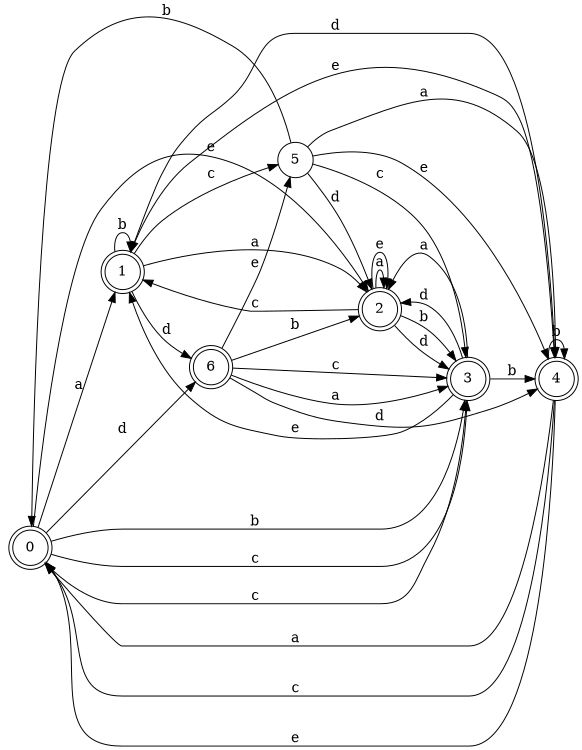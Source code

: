 digraph n6_4 {
__start0 [label="" shape="none"];

rankdir=LR;
size="8,5";

s0 [style="rounded,filled", color="black", fillcolor="white" shape="doublecircle", label="0"];
s1 [style="rounded,filled", color="black", fillcolor="white" shape="doublecircle", label="1"];
s2 [style="rounded,filled", color="black", fillcolor="white" shape="doublecircle", label="2"];
s3 [style="rounded,filled", color="black", fillcolor="white" shape="doublecircle", label="3"];
s4 [style="rounded,filled", color="black", fillcolor="white" shape="doublecircle", label="4"];
s5 [style="filled", color="black", fillcolor="white" shape="circle", label="5"];
s6 [style="rounded,filled", color="black", fillcolor="white" shape="doublecircle", label="6"];
s0 -> s1 [label="a"];
s0 -> s3 [label="b"];
s0 -> s3 [label="c"];
s0 -> s6 [label="d"];
s0 -> s2 [label="e"];
s1 -> s2 [label="a"];
s1 -> s1 [label="b"];
s1 -> s5 [label="c"];
s1 -> s6 [label="d"];
s1 -> s4 [label="e"];
s2 -> s2 [label="a"];
s2 -> s3 [label="b"];
s2 -> s1 [label="c"];
s2 -> s3 [label="d"];
s2 -> s2 [label="e"];
s3 -> s2 [label="a"];
s3 -> s4 [label="b"];
s3 -> s0 [label="c"];
s3 -> s2 [label="d"];
s3 -> s1 [label="e"];
s4 -> s0 [label="a"];
s4 -> s4 [label="b"];
s4 -> s0 [label="c"];
s4 -> s1 [label="d"];
s4 -> s0 [label="e"];
s5 -> s4 [label="a"];
s5 -> s0 [label="b"];
s5 -> s3 [label="c"];
s5 -> s2 [label="d"];
s5 -> s4 [label="e"];
s6 -> s3 [label="a"];
s6 -> s2 [label="b"];
s6 -> s3 [label="c"];
s6 -> s4 [label="d"];
s6 -> s5 [label="e"];

}